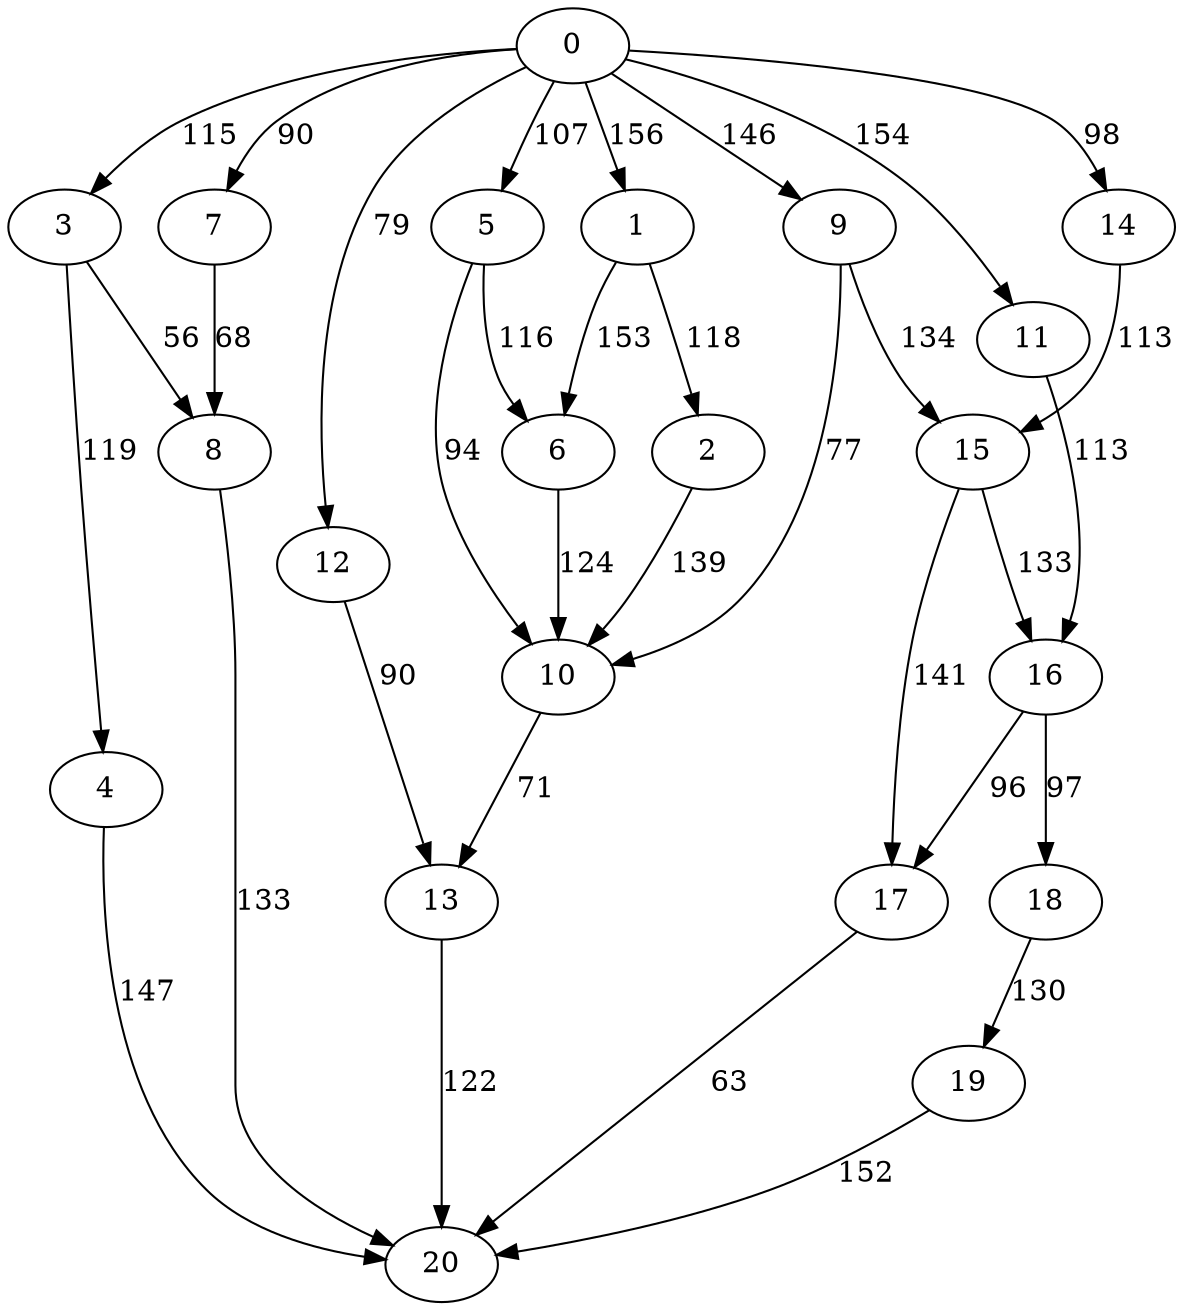 digraph t20p6r7_2 {
0 -> 1 [ label = 156 ];
0 -> 3 [ label = 115 ];
0 -> 5 [ label = 107 ];
0 -> 7 [ label = 90 ];
0 -> 9 [ label = 146 ];
0 -> 11 [ label = 154 ];
0 -> 12 [ label = 79 ];
0 -> 14 [ label = 98 ];
1 -> 2 [ label = 118 ];
1 -> 6 [ label = 153 ];
2 -> 10 [ label = 139 ];
3 -> 4 [ label = 119 ];
3 -> 8 [ label = 56 ];
4 -> 20 [ label = 147 ];
5 -> 6 [ label = 116 ];
5 -> 10 [ label = 94 ];
6 -> 10 [ label = 124 ];
7 -> 8 [ label = 68 ];
8 -> 20 [ label = 133 ];
9 -> 10 [ label = 77 ];
9 -> 15 [ label = 134 ];
10 -> 13 [ label = 71 ];
11 -> 16 [ label = 113 ];
12 -> 13 [ label = 90 ];
13 -> 20 [ label = 122 ];
14 -> 15 [ label = 113 ];
15 -> 16 [ label = 133 ];
15 -> 17 [ label = 141 ];
16 -> 17 [ label = 96 ];
16 -> 18 [ label = 97 ];
17 -> 20 [ label = 63 ];
18 -> 19 [ label = 130 ];
19 -> 20 [ label = 152 ];
 }

